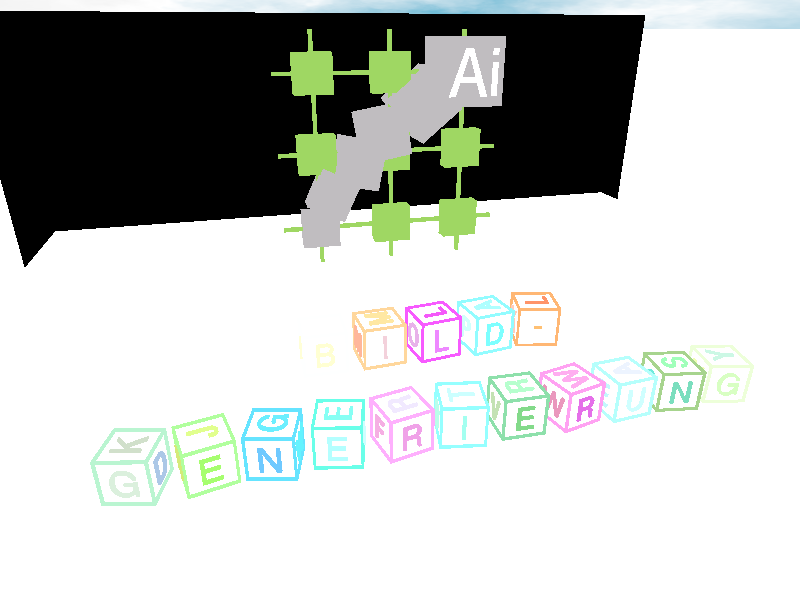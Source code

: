 // Datei:  modellierung.pov
// Autor:  Sebastian Birk, Martin Galgon, Holger Arndt
// Datum:  07.01.2016
//   verwendet Teile des Beispielskripts scenes/advanced/blocks/stackerday.pov
//   von Greg M. Johnson und Gilles Tran

#version 3.7;

#include "colors.inc" // 100 vordefinierte Farben
#include "textures.inc" // Polished_Chrome
#include "skies.inc"

//======================================================================
// Grundeinstellungen
//======================================================================

#default {finish { ambient 0.1 diffuse 1 }}
global_settings { assumed_gamma 1 } // Gammakorrektur

//----------------------------------------------------------------------
// Makro um Text zu zentrieren
//----------------------------------------------------------------------
// Einige Buchstaben ragen unter die Text-Basislinie hinaus (alle
// Buchstaben mit rundem Unterteil, wie U, O, G, J, etc.; zusätzlich
// natürlich Q), einige ragen darüber hinaus (wie der Bindestrich).
// Der Grund dafür ist einfacher Textsatz entlang einer festen linie
// ohne dabei individuelle Verschiebungen für jeden Buchstaben
// berücksichtigen zu müssen.
// Um den Text mittels Bounding-Box (min_extent, max_extent) zu
// zentrieren, muss diese Verschiebung zunächst rückgängig gemacht
// werden, so dass min_extent auch tatsächlich im Ursprung liegt.
// Deshalb die Verschiebung um -min_extent zu Beginn.
#macro centertext(Text)
   #local MinText = min_extent(Text);
   #local MaxText = max_extent(Text);
   translate -(MinText + (MaxText - MinText) / 2)
#end

//======================================================================
// Hintergrund
//======================================================================

sky_sphere {  // white sky sphere with a blue far end
  pigment { P_Cloud4 }
}

//======================================================================
// Kamera
//======================================================================

camera {
  location <-4, 8, -15>
  look_at  <0, 1,  0>
}

//======================================================================
// Lichter
//======================================================================

//<<<<<<<<<<<<<<<<<<<<<<<<<<<<<<<<<<<<<<<<<<<<<<<<<<<<<<<<<<<<<<<<<<<<<<

light_source {
  <-2, 10, -5>
  color <.3,.3,.3>
}

light_source {
  <2, 6, -10>
  color White
//---
  spotlight
  radius 90
  falloff 3
  tightness 5
  point_at <0,0,0>
//---
  // vector vector num_lights num_lights
  area_light <2, 0, 0>, <0, 0, 2>, 5, 5
  adaptive 1
  jitter
}

//>>>>>>>>>>>>>>>>>>>>>>>>>>>>>>>>>>>>>>>>>>>>>>>>>>>>>>>>>>>>>>>>>>>>>>

//======================================================================
// Objektdefinitionen
//======================================================================

#declare AI_green = < 89, 174, 32 > / 255;

#declare AI_bar = box {
  < -0.05, -3, -0.05 > < 0.05, 3, 0.05>
}

#declare AI_node = box {
  < -0.5, -0.5, -0.2 > < 0.5, 0.5, 0.2>
}

//<<<<<<<<<<<<<<<<<<<<<<<<<<<<<<<<<<<<<<<<<<<<<<<<<<<<<<<<<<<<<<<<<<<<<<

#declare AI_bars = union {
  object { AI_bar translate < 2, 0, 0 > }
  object { AI_bar }
  object { AI_bar translate < -2, 0, 0 > }
}

#declare AI_grid = union {
  object { AI_bars }
  object { AI_bars rotate 90*z }
}

#declare AI_array = union {
  object { AI_node translate < -2, 0, 0 > }
  object { AI_node }
  object { AI_node translate < 2, 0, 0 > }
}

#declare AI_lattice = union {
  object { AI_grid }
  object { AI_array translate < 0, -2, 0 > }
  object { AI_array }
  object { AI_array translate < 0, 2, 0 > }
}

//>>>>>>>>>>>>>>>>>>>>>>>>>>>>>>>>>>>>>>>>>>>>>>>>>>>>>>>>>>>>>>>>>>>>>>

#declare AI_positions = array[6]{ <0,0,0>, <0.375,0.925,0>, <1.1,1.725,0>, <1.763,2.487,0>, <2.837,3.212,0>, <4,4,0> }
#declare AI_rotations = array[6]{ 0, -26.15, -12.01, 9.77, -51.01, 0 }
#declare AI_scales = array[6]{ 1.0001, 1.098, 1.207, 1.225, 1.36, 1.693 }

#declare AI_logo = union {

//<<<<<<<<<<<<<<<<<<<<<<<<<<<<<<<<<<<<<<<<<<<<<<<<<<<<<<<<<<<<<<<<<<<<<<
  object {
    AI_lattice
    pigment { rgb AI_green }
    finish { reflection {0.25} ambient .3 diffuse 1 }
  }
//>>>>>>>>>>>>>>>>>>>>>>>>>>>>>>>>>>>>>>>>>>>>>>>>>>>>>>>>>>>>>>>>>>>>>>

  #for (i, 0, 5)
    object {
      AI_node
      scale < AI_scales[i], AI_scales[i], 1.05+i/2 >
      rotate < 0, 0, AI_rotations[i] >
      translate < -2, -2, 0 > + AI_positions[i]
      pigment { rgb < 134, 130, 134 > / 255 }
      finish { reflection {0.5} ambient 0.3 diffuse 1 }
    }
  #end

  #local AI_text = text { ttf "cyrvetic" "Ai" 1, 0 scale < 1.6, 1.6, 0.05 > }

  text {
    AI_text
    translate < 2, 2, -0.4*AI_scales[5]-0.1 >
    centertext(AI_text)
    pigment { rgb < 1, 1, 1 > }
    finish { reflection {1.0} ambient 0.3 diffuse 1 }
  }
}

//======================================================================
// Objekte zeichnen
//======================================================================

#declare rd = seed(123);
#declare Font = "cyrvetic"
#declare sFont = < 0.76, 0.76, 0.05 >;

//----------------------------------------------------------------------
// Buchstabenwuerfel
//----------------------------------------------------------------------
#macro unitbox(let1, let2, let3, let4, let5, let6)

  #local COL = < rand(rd), rand(rd), rand(rd) >;

  union{
    // Wuerfelrahmen
    difference{
      // Basis
      box{ < -0.5, -0.5, -0.5 >, < 0.5, 0.5, 0.5 > }
      // Schnittboxen
      box{ < -0.45, -0.45, -1 >, < 0.45, 0.45, 1 > }
      box{ < -1, -0.45, -0.45 >, < 1, 0.45, 0.45 > }
      box{ < -0.45, -1, -0.45 >, < 0.45, 1, 0.45 > }
      // Textur
      txtBox(COL)
    }

    // Innerer Wuerfel
    box{-0.45,0.45 texture{pigment{White*1.4}}}

    // Buchstabenvariablen
    #local L1 = text { ttf Font let1 1, 0 scale sFont}
    #local L2 = text { ttf Font let2 1, 0 scale sFont}
    #local L3 = text { ttf Font let3 1, 0 scale sFont}
    #local L4 = text { ttf Font let4 1, 0 scale sFont}
    #local L5 = text { ttf Font let5 1, 0 scale sFont}
    #local L6 = text { ttf Font let6 1, 0 scale sFont}

    // Buchstabenobjekte auf Wuerfeloberflaeche
    union{
      object{L1 centertext(L1) translate -0.5*z rotate y*90 txtBox(COL)}
      object{L2 centertext(L2) translate -0.5*z txtBox(COL)}
      object{L3 centertext(L3) translate -0.5*z rotate -90*y txtBox(COL)}
      object{L4 centertext(L4) translate -0.5*z rotate 180*y txtBox(COL)}
      object{L5 centertext(L5) translate -0.5*z rotate 90*x txtBox(COL)}
      object{L6 centertext(L6) translate -0.5*z rotate -90*x txtBox(COL)}
    }
  }
#end

//----------------------------------------------------------------------
// Buchstabenwuerfel -- Textur
//----------------------------------------------------------------------
#declare sc1 = 0.5;
#declare sc2 = 1;

#macro txtBox(COL)
  texture{
    pigment { rgb <COL.x+rand(rd)*sc1,COL.y+rand(rd)*sc1,COL.z+rand(rd)*sc1>*sc2}
//     pigment { rgb COL }
    finish{ ambient 0 diffuse 1 }
  }
#end

//----------------------------------------------------------------------
// Alle Wuerfel
//----------------------------------------------------------------------
#declare abst = 1.3;
#declare wink = 30;

union{
  object{ unitbox("B","E","F","I","I","O") rotate -90*y  rotate (rand(rd)-0.5)*wink*<0,1,0>  translate <-2*abst,1.5,-3> }
//<<<<<<<<<<<<<<<<<<<<<<<<<<<<<<<<<<<<<<<<<<<<<<<<<<<<<<<<<<<<<<<<<<<<<<
  object{ unitbox("I","W","F","M","M","Z") rotate -90*y  rotate (rand(rd)-0.5)*wink*<0,1,0>  translate <-1*abst,1.5,-3> }
  object{ unitbox("L","Q","H","O","L","E") rotate -90*y  rotate (rand(rd)-0.5)*wink*<0,1,0>  translate < 0*abst,1.5,-3> }
  object{ unitbox("D","R","Z","P","A","Y") rotate -90*y  rotate (rand(rd)-0.5)*wink*<0,1,0>  translate < 1*abst,1.5,-3> }
  object{ unitbox("-","T","B","K","L","R") rotate -90*y  rotate (rand(rd)-0.5)*wink*<0,1,0>  translate < 2*abst,1.5,-3> }
//>>>>>>>>>>>>>>>>>>>>>>>>>>>>>>>>>>>>>>>>>>>>>>>>>>>>>>>>>>>>>>>>>>>>>>

  object{ unitbox("G","D","O","L","K","T") rotate -90*y  rotate (rand(rd)-0.5)*wink*<0,1,0>  translate <-5*abst,0.5,-5> }
//<<<<<<<<<<<<<<<<<<<<<<<<<<<<<<<<<<<<<<<<<<<<<<<<<<<<<<<<<<<<<<<<<<<<<<
  object{ unitbox("E","S","L","R","J","Z") rotate -90*y  rotate (rand(rd)-0.5)*wink*<0,1,0>  translate <-4*abst,0.5,-5> }
  object{ unitbox("N","W","L","T","G","R") rotate -90*y  rotate (rand(rd)-0.5)*wink*<0,1,0>  translate <-3*abst,0.5,-5> }
  object{ unitbox("E","I","K","G","E","E") rotate -90*y  rotate (rand(rd)-0.5)*wink*<0,1,0>  translate <-2*abst,0.5,-5> }
  object{ unitbox("R","O","M","F","R","G") rotate -90*y  rotate (rand(rd)-0.5)*wink*<0,1,0>  translate <-1*abst,0.5,-5> }
  object{ unitbox("I","P","N","B","T","I") rotate -90*y  rotate (rand(rd)-0.5)*wink*<0,1,0>  translate < 0*abst,0.5,-5> }
  object{ unitbox("E","G","B","V","R","J") rotate -90*y  rotate (rand(rd)-0.5)*wink*<0,1,0>  translate < 1*abst,0.5,-5> }
  object{ unitbox("R","H","V","W","W","L") rotate -90*y  rotate (rand(rd)-0.5)*wink*<0,1,0>  translate < 2*abst,0.5,-5> }
  object{ unitbox("U","N","S","E","A","K") rotate -90*y  rotate (rand(rd)-0.5)*wink*<0,1,0>  translate < 3*abst,0.5,-5> }
  object{ unitbox("N","B","E","Q","S","R") rotate -90*y  rotate (rand(rd)-0.5)*wink*<0,1,0>  translate < 4*abst,0.5,-5> }
  object{ unitbox("G","C","D","Y","Y","N") rotate -90*y  rotate (rand(rd)-0.5)*wink*<0,1,0>  translate < 5*abst,0.5,-5> }
//>>>>>>>>>>>>>>>>>>>>>>>>>>>>>>>>>>>>>>>>>>>>>>>>>>>>>>>>>>>>>>>>>>>>>>
}

//----------------------------------------------------------------------
// Podest
//----------------------------------------------------------------------
box {
  < -10, 0, -4 > < 10, 1, 0 >
  pigment { rgb < 1, 1, 1 > }
  finish { ambient .3 diffuse 1 }
}

//<<<<<<<<<<<<<<<<<<<<<<<<<<<<<<<<<<<<<<<<<<<<<<<<<<<<<<<<<<<<<<<<<<<<<<
box {
  < -10, 0, 0 > < 10, 2, 6 >
  pigment { rgb < 1, 1, 1 > }
  finish { ambient .3 diffuse 1 }
}
//>>>>>>>>>>>>>>>>>>>>>>>>>>>>>>>>>>>>>>>>>>>>>>>>>>>>>>>>>>>>>>>>>>>>>>

//----------------------------------------------------------------------
// Spiegel
//----------------------------------------------------------------------
box {
  < -11.5, 0, 7 > < 11.5, 8.5, 8 >
  pigment { rgb < 0, 0, 0 > }
  finish { reflection {1.0} }
}

//----------------------------------------------------------------------
// Ai Logo
//----------------------------------------------------------------------
object {
  AI_logo
  translate < 0, 5, 1 >
}

//----------------------------------------------------------------------
// Boden
//----------------------------------------------------------------------
plane {
  y, 0
  texture{
    pigment{ White }
    finish{ reflection {0.1} ambient 0.1 diffuse 1 }
  }
}

//----------------------------------------------------------------------
// Schriftzug
//----------------------------------------------------------------------

//<<<<<<<<<<<<<<<<<<<<<<<<<<<<<<<<<<<<<<<<<<<<<<<<<<<<<<<<<<<<<<<<<<<<<<
text {
  ttf "cyrvetic" "WS 20XX/YY" 1, 0
  scale < 1.0, 1.0, 0.2 >
  rotate x * 90
  rotate y * 20
  translate < -1.5, 0.1, -7.5 >
  pigment { rgb < 1, 1, 1 > * 1.5 }
  finish { ambient 0.3 diffuse 1 }
}
//>>>>>>>>>>>>>>>>>>>>>>>>>>>>>>>>>>>>>>>>>>>>>>>>>>>>>>>>>>>>>>>>>>>>>>
